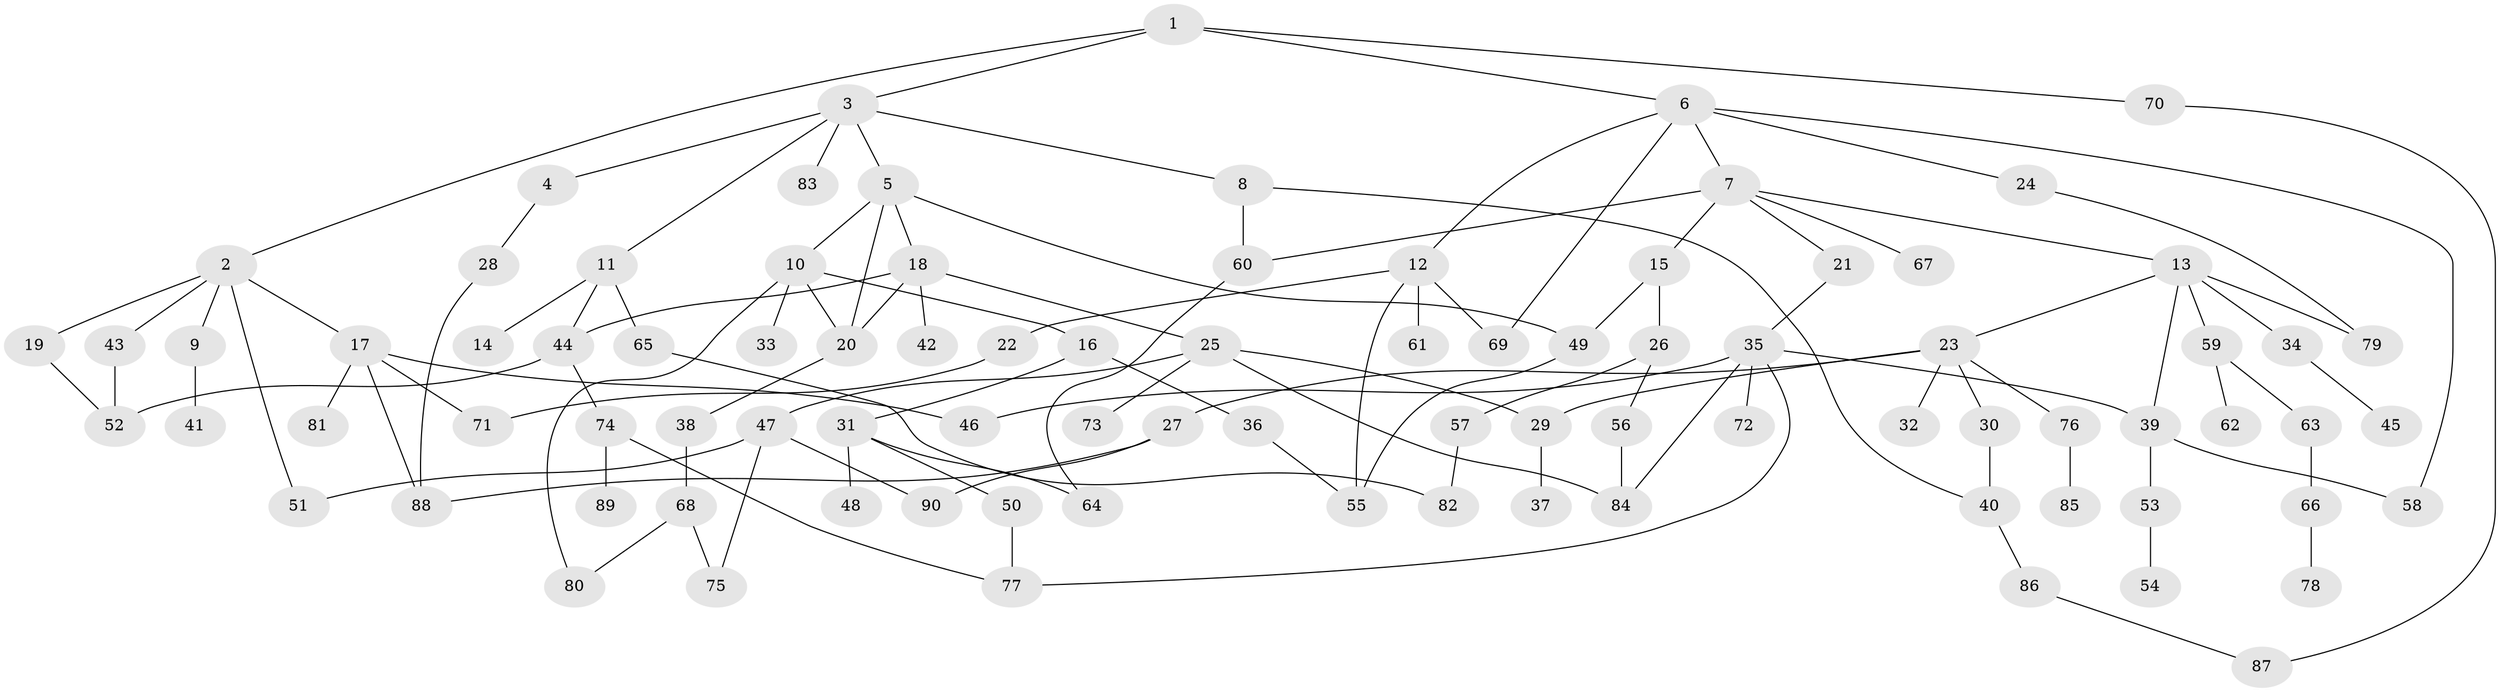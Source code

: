 // Generated by graph-tools (version 1.1) at 2025/34/03/09/25 02:34:30]
// undirected, 90 vertices, 119 edges
graph export_dot {
graph [start="1"]
  node [color=gray90,style=filled];
  1;
  2;
  3;
  4;
  5;
  6;
  7;
  8;
  9;
  10;
  11;
  12;
  13;
  14;
  15;
  16;
  17;
  18;
  19;
  20;
  21;
  22;
  23;
  24;
  25;
  26;
  27;
  28;
  29;
  30;
  31;
  32;
  33;
  34;
  35;
  36;
  37;
  38;
  39;
  40;
  41;
  42;
  43;
  44;
  45;
  46;
  47;
  48;
  49;
  50;
  51;
  52;
  53;
  54;
  55;
  56;
  57;
  58;
  59;
  60;
  61;
  62;
  63;
  64;
  65;
  66;
  67;
  68;
  69;
  70;
  71;
  72;
  73;
  74;
  75;
  76;
  77;
  78;
  79;
  80;
  81;
  82;
  83;
  84;
  85;
  86;
  87;
  88;
  89;
  90;
  1 -- 2;
  1 -- 3;
  1 -- 6;
  1 -- 70;
  2 -- 9;
  2 -- 17;
  2 -- 19;
  2 -- 43;
  2 -- 51;
  3 -- 4;
  3 -- 5;
  3 -- 8;
  3 -- 11;
  3 -- 83;
  4 -- 28;
  5 -- 10;
  5 -- 18;
  5 -- 49;
  5 -- 20;
  6 -- 7;
  6 -- 12;
  6 -- 24;
  6 -- 69;
  6 -- 58;
  7 -- 13;
  7 -- 15;
  7 -- 21;
  7 -- 67;
  7 -- 60;
  8 -- 60;
  8 -- 40;
  9 -- 41;
  10 -- 16;
  10 -- 20;
  10 -- 33;
  10 -- 80;
  11 -- 14;
  11 -- 65;
  11 -- 44;
  12 -- 22;
  12 -- 55;
  12 -- 61;
  12 -- 69;
  13 -- 23;
  13 -- 34;
  13 -- 59;
  13 -- 79;
  13 -- 39;
  15 -- 26;
  15 -- 49;
  16 -- 31;
  16 -- 36;
  17 -- 46;
  17 -- 81;
  17 -- 71;
  17 -- 88;
  18 -- 25;
  18 -- 42;
  18 -- 44;
  18 -- 20;
  19 -- 52;
  20 -- 38;
  21 -- 35;
  22 -- 71;
  23 -- 27;
  23 -- 30;
  23 -- 32;
  23 -- 76;
  23 -- 29;
  24 -- 79;
  25 -- 29;
  25 -- 47;
  25 -- 73;
  25 -- 84;
  26 -- 56;
  26 -- 57;
  27 -- 88;
  27 -- 90;
  28 -- 88;
  29 -- 37;
  30 -- 40;
  31 -- 48;
  31 -- 50;
  31 -- 64;
  34 -- 45;
  35 -- 39;
  35 -- 72;
  35 -- 77;
  35 -- 46;
  35 -- 84;
  36 -- 55;
  38 -- 68;
  39 -- 53;
  39 -- 58;
  40 -- 86;
  43 -- 52;
  44 -- 74;
  44 -- 52;
  47 -- 51;
  47 -- 75;
  47 -- 90;
  49 -- 55;
  50 -- 77;
  53 -- 54;
  56 -- 84;
  57 -- 82;
  59 -- 62;
  59 -- 63;
  60 -- 64;
  63 -- 66;
  65 -- 82;
  66 -- 78;
  68 -- 75;
  68 -- 80;
  70 -- 87;
  74 -- 89;
  74 -- 77;
  76 -- 85;
  86 -- 87;
}
